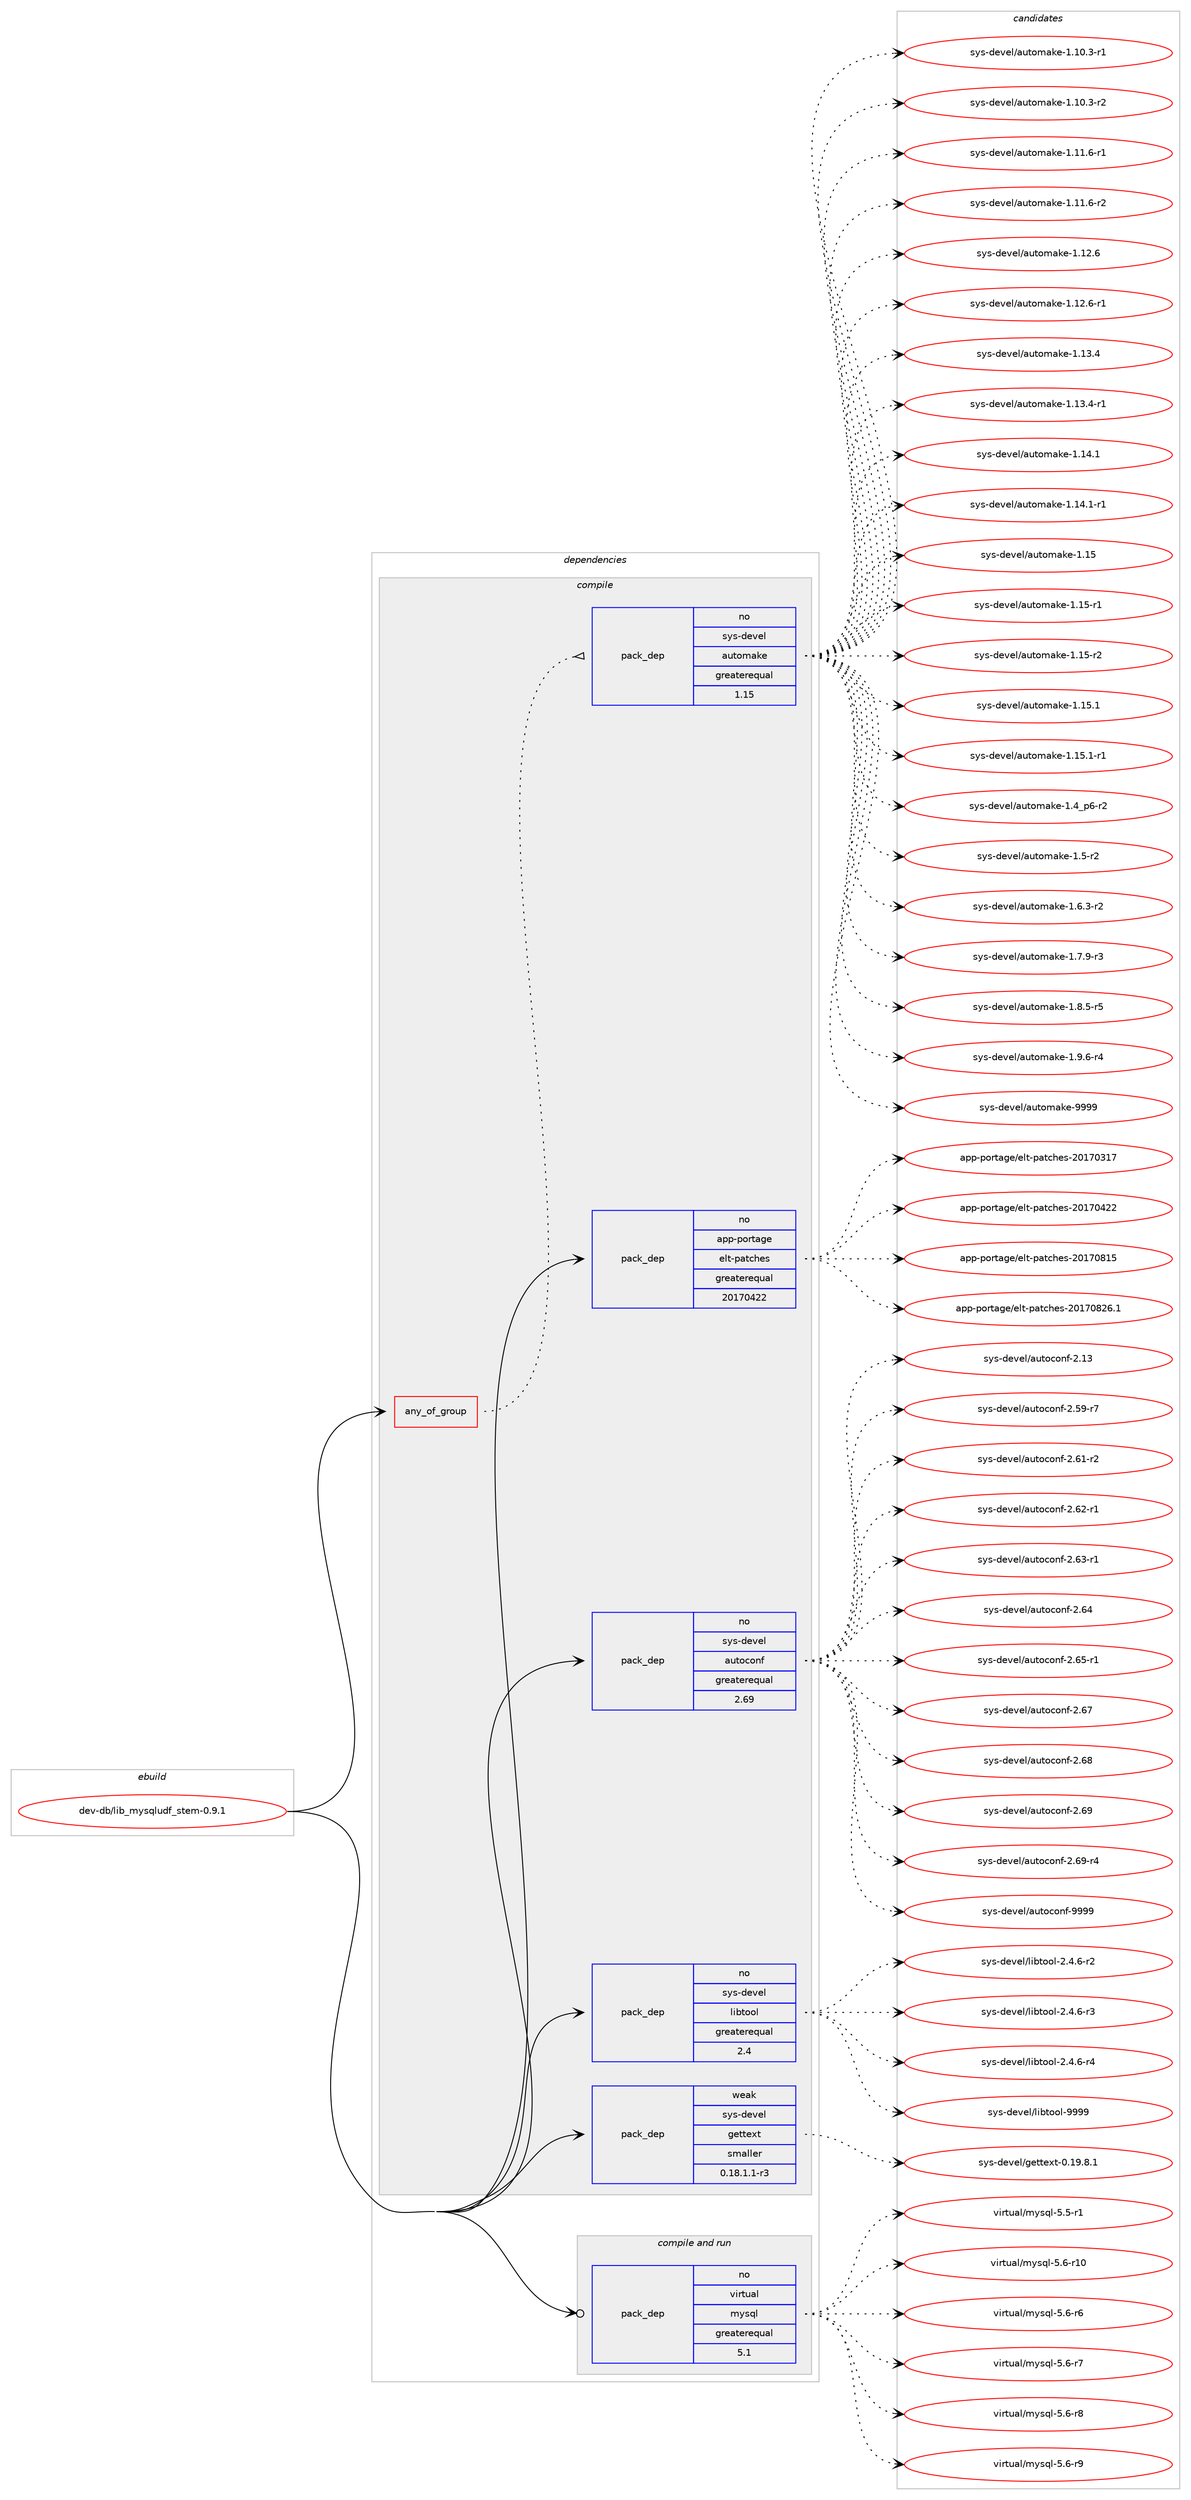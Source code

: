 digraph prolog {

# *************
# Graph options
# *************

newrank=true;
concentrate=true;
compound=true;
graph [rankdir=LR,fontname=Helvetica,fontsize=10,ranksep=1.5];#, ranksep=2.5, nodesep=0.2];
edge  [arrowhead=vee];
node  [fontname=Helvetica,fontsize=10];

# **********
# The ebuild
# **********

subgraph cluster_leftcol {
color=gray;
rank=same;
label=<<i>ebuild</i>>;
id [label="dev-db/lib_mysqludf_stem-0.9.1", color=red, width=4, href="../dev-db/lib_mysqludf_stem-0.9.1.svg"];
}

# ****************
# The dependencies
# ****************

subgraph cluster_midcol {
color=gray;
label=<<i>dependencies</i>>;
subgraph cluster_compile {
fillcolor="#eeeeee";
style=filled;
label=<<i>compile</i>>;
subgraph any1456 {
dependency66537 [label=<<TABLE BORDER="0" CELLBORDER="1" CELLSPACING="0" CELLPADDING="4"><TR><TD CELLPADDING="10">any_of_group</TD></TR></TABLE>>, shape=none, color=red];subgraph pack49093 {
dependency66538 [label=<<TABLE BORDER="0" CELLBORDER="1" CELLSPACING="0" CELLPADDING="4" WIDTH="220"><TR><TD ROWSPAN="6" CELLPADDING="30">pack_dep</TD></TR><TR><TD WIDTH="110">no</TD></TR><TR><TD>sys-devel</TD></TR><TR><TD>automake</TD></TR><TR><TD>greaterequal</TD></TR><TR><TD>1.15</TD></TR></TABLE>>, shape=none, color=blue];
}
dependency66537:e -> dependency66538:w [weight=20,style="dotted",arrowhead="oinv"];
}
id:e -> dependency66537:w [weight=20,style="solid",arrowhead="vee"];
subgraph pack49094 {
dependency66539 [label=<<TABLE BORDER="0" CELLBORDER="1" CELLSPACING="0" CELLPADDING="4" WIDTH="220"><TR><TD ROWSPAN="6" CELLPADDING="30">pack_dep</TD></TR><TR><TD WIDTH="110">no</TD></TR><TR><TD>app-portage</TD></TR><TR><TD>elt-patches</TD></TR><TR><TD>greaterequal</TD></TR><TR><TD>20170422</TD></TR></TABLE>>, shape=none, color=blue];
}
id:e -> dependency66539:w [weight=20,style="solid",arrowhead="vee"];
subgraph pack49095 {
dependency66540 [label=<<TABLE BORDER="0" CELLBORDER="1" CELLSPACING="0" CELLPADDING="4" WIDTH="220"><TR><TD ROWSPAN="6" CELLPADDING="30">pack_dep</TD></TR><TR><TD WIDTH="110">no</TD></TR><TR><TD>sys-devel</TD></TR><TR><TD>autoconf</TD></TR><TR><TD>greaterequal</TD></TR><TR><TD>2.69</TD></TR></TABLE>>, shape=none, color=blue];
}
id:e -> dependency66540:w [weight=20,style="solid",arrowhead="vee"];
subgraph pack49096 {
dependency66541 [label=<<TABLE BORDER="0" CELLBORDER="1" CELLSPACING="0" CELLPADDING="4" WIDTH="220"><TR><TD ROWSPAN="6" CELLPADDING="30">pack_dep</TD></TR><TR><TD WIDTH="110">no</TD></TR><TR><TD>sys-devel</TD></TR><TR><TD>libtool</TD></TR><TR><TD>greaterequal</TD></TR><TR><TD>2.4</TD></TR></TABLE>>, shape=none, color=blue];
}
id:e -> dependency66541:w [weight=20,style="solid",arrowhead="vee"];
subgraph pack49097 {
dependency66542 [label=<<TABLE BORDER="0" CELLBORDER="1" CELLSPACING="0" CELLPADDING="4" WIDTH="220"><TR><TD ROWSPAN="6" CELLPADDING="30">pack_dep</TD></TR><TR><TD WIDTH="110">weak</TD></TR><TR><TD>sys-devel</TD></TR><TR><TD>gettext</TD></TR><TR><TD>smaller</TD></TR><TR><TD>0.18.1.1-r3</TD></TR></TABLE>>, shape=none, color=blue];
}
id:e -> dependency66542:w [weight=20,style="solid",arrowhead="vee"];
}
subgraph cluster_compileandrun {
fillcolor="#eeeeee";
style=filled;
label=<<i>compile and run</i>>;
subgraph pack49098 {
dependency66543 [label=<<TABLE BORDER="0" CELLBORDER="1" CELLSPACING="0" CELLPADDING="4" WIDTH="220"><TR><TD ROWSPAN="6" CELLPADDING="30">pack_dep</TD></TR><TR><TD WIDTH="110">no</TD></TR><TR><TD>virtual</TD></TR><TR><TD>mysql</TD></TR><TR><TD>greaterequal</TD></TR><TR><TD>5.1</TD></TR></TABLE>>, shape=none, color=blue];
}
id:e -> dependency66543:w [weight=20,style="solid",arrowhead="odotvee"];
}
subgraph cluster_run {
fillcolor="#eeeeee";
style=filled;
label=<<i>run</i>>;
}
}

# **************
# The candidates
# **************

subgraph cluster_choices {
rank=same;
color=gray;
label=<<i>candidates</i>>;

subgraph choice49093 {
color=black;
nodesep=1;
choice11512111545100101118101108479711711611110997107101454946494846514511449 [label="sys-devel/automake-1.10.3-r1", color=red, width=4,href="../sys-devel/automake-1.10.3-r1.svg"];
choice11512111545100101118101108479711711611110997107101454946494846514511450 [label="sys-devel/automake-1.10.3-r2", color=red, width=4,href="../sys-devel/automake-1.10.3-r2.svg"];
choice11512111545100101118101108479711711611110997107101454946494946544511449 [label="sys-devel/automake-1.11.6-r1", color=red, width=4,href="../sys-devel/automake-1.11.6-r1.svg"];
choice11512111545100101118101108479711711611110997107101454946494946544511450 [label="sys-devel/automake-1.11.6-r2", color=red, width=4,href="../sys-devel/automake-1.11.6-r2.svg"];
choice1151211154510010111810110847971171161111099710710145494649504654 [label="sys-devel/automake-1.12.6", color=red, width=4,href="../sys-devel/automake-1.12.6.svg"];
choice11512111545100101118101108479711711611110997107101454946495046544511449 [label="sys-devel/automake-1.12.6-r1", color=red, width=4,href="../sys-devel/automake-1.12.6-r1.svg"];
choice1151211154510010111810110847971171161111099710710145494649514652 [label="sys-devel/automake-1.13.4", color=red, width=4,href="../sys-devel/automake-1.13.4.svg"];
choice11512111545100101118101108479711711611110997107101454946495146524511449 [label="sys-devel/automake-1.13.4-r1", color=red, width=4,href="../sys-devel/automake-1.13.4-r1.svg"];
choice1151211154510010111810110847971171161111099710710145494649524649 [label="sys-devel/automake-1.14.1", color=red, width=4,href="../sys-devel/automake-1.14.1.svg"];
choice11512111545100101118101108479711711611110997107101454946495246494511449 [label="sys-devel/automake-1.14.1-r1", color=red, width=4,href="../sys-devel/automake-1.14.1-r1.svg"];
choice115121115451001011181011084797117116111109971071014549464953 [label="sys-devel/automake-1.15", color=red, width=4,href="../sys-devel/automake-1.15.svg"];
choice1151211154510010111810110847971171161111099710710145494649534511449 [label="sys-devel/automake-1.15-r1", color=red, width=4,href="../sys-devel/automake-1.15-r1.svg"];
choice1151211154510010111810110847971171161111099710710145494649534511450 [label="sys-devel/automake-1.15-r2", color=red, width=4,href="../sys-devel/automake-1.15-r2.svg"];
choice1151211154510010111810110847971171161111099710710145494649534649 [label="sys-devel/automake-1.15.1", color=red, width=4,href="../sys-devel/automake-1.15.1.svg"];
choice11512111545100101118101108479711711611110997107101454946495346494511449 [label="sys-devel/automake-1.15.1-r1", color=red, width=4,href="../sys-devel/automake-1.15.1-r1.svg"];
choice115121115451001011181011084797117116111109971071014549465295112544511450 [label="sys-devel/automake-1.4_p6-r2", color=red, width=4,href="../sys-devel/automake-1.4_p6-r2.svg"];
choice11512111545100101118101108479711711611110997107101454946534511450 [label="sys-devel/automake-1.5-r2", color=red, width=4,href="../sys-devel/automake-1.5-r2.svg"];
choice115121115451001011181011084797117116111109971071014549465446514511450 [label="sys-devel/automake-1.6.3-r2", color=red, width=4,href="../sys-devel/automake-1.6.3-r2.svg"];
choice115121115451001011181011084797117116111109971071014549465546574511451 [label="sys-devel/automake-1.7.9-r3", color=red, width=4,href="../sys-devel/automake-1.7.9-r3.svg"];
choice115121115451001011181011084797117116111109971071014549465646534511453 [label="sys-devel/automake-1.8.5-r5", color=red, width=4,href="../sys-devel/automake-1.8.5-r5.svg"];
choice115121115451001011181011084797117116111109971071014549465746544511452 [label="sys-devel/automake-1.9.6-r4", color=red, width=4,href="../sys-devel/automake-1.9.6-r4.svg"];
choice115121115451001011181011084797117116111109971071014557575757 [label="sys-devel/automake-9999", color=red, width=4,href="../sys-devel/automake-9999.svg"];
dependency66538:e -> choice11512111545100101118101108479711711611110997107101454946494846514511449:w [style=dotted,weight="100"];
dependency66538:e -> choice11512111545100101118101108479711711611110997107101454946494846514511450:w [style=dotted,weight="100"];
dependency66538:e -> choice11512111545100101118101108479711711611110997107101454946494946544511449:w [style=dotted,weight="100"];
dependency66538:e -> choice11512111545100101118101108479711711611110997107101454946494946544511450:w [style=dotted,weight="100"];
dependency66538:e -> choice1151211154510010111810110847971171161111099710710145494649504654:w [style=dotted,weight="100"];
dependency66538:e -> choice11512111545100101118101108479711711611110997107101454946495046544511449:w [style=dotted,weight="100"];
dependency66538:e -> choice1151211154510010111810110847971171161111099710710145494649514652:w [style=dotted,weight="100"];
dependency66538:e -> choice11512111545100101118101108479711711611110997107101454946495146524511449:w [style=dotted,weight="100"];
dependency66538:e -> choice1151211154510010111810110847971171161111099710710145494649524649:w [style=dotted,weight="100"];
dependency66538:e -> choice11512111545100101118101108479711711611110997107101454946495246494511449:w [style=dotted,weight="100"];
dependency66538:e -> choice115121115451001011181011084797117116111109971071014549464953:w [style=dotted,weight="100"];
dependency66538:e -> choice1151211154510010111810110847971171161111099710710145494649534511449:w [style=dotted,weight="100"];
dependency66538:e -> choice1151211154510010111810110847971171161111099710710145494649534511450:w [style=dotted,weight="100"];
dependency66538:e -> choice1151211154510010111810110847971171161111099710710145494649534649:w [style=dotted,weight="100"];
dependency66538:e -> choice11512111545100101118101108479711711611110997107101454946495346494511449:w [style=dotted,weight="100"];
dependency66538:e -> choice115121115451001011181011084797117116111109971071014549465295112544511450:w [style=dotted,weight="100"];
dependency66538:e -> choice11512111545100101118101108479711711611110997107101454946534511450:w [style=dotted,weight="100"];
dependency66538:e -> choice115121115451001011181011084797117116111109971071014549465446514511450:w [style=dotted,weight="100"];
dependency66538:e -> choice115121115451001011181011084797117116111109971071014549465546574511451:w [style=dotted,weight="100"];
dependency66538:e -> choice115121115451001011181011084797117116111109971071014549465646534511453:w [style=dotted,weight="100"];
dependency66538:e -> choice115121115451001011181011084797117116111109971071014549465746544511452:w [style=dotted,weight="100"];
dependency66538:e -> choice115121115451001011181011084797117116111109971071014557575757:w [style=dotted,weight="100"];
}
subgraph choice49094 {
color=black;
nodesep=1;
choice97112112451121111141169710310147101108116451129711699104101115455048495548514955 [label="app-portage/elt-patches-20170317", color=red, width=4,href="../app-portage/elt-patches-20170317.svg"];
choice97112112451121111141169710310147101108116451129711699104101115455048495548525050 [label="app-portage/elt-patches-20170422", color=red, width=4,href="../app-portage/elt-patches-20170422.svg"];
choice97112112451121111141169710310147101108116451129711699104101115455048495548564953 [label="app-portage/elt-patches-20170815", color=red, width=4,href="../app-portage/elt-patches-20170815.svg"];
choice971121124511211111411697103101471011081164511297116991041011154550484955485650544649 [label="app-portage/elt-patches-20170826.1", color=red, width=4,href="../app-portage/elt-patches-20170826.1.svg"];
dependency66539:e -> choice97112112451121111141169710310147101108116451129711699104101115455048495548514955:w [style=dotted,weight="100"];
dependency66539:e -> choice97112112451121111141169710310147101108116451129711699104101115455048495548525050:w [style=dotted,weight="100"];
dependency66539:e -> choice97112112451121111141169710310147101108116451129711699104101115455048495548564953:w [style=dotted,weight="100"];
dependency66539:e -> choice971121124511211111411697103101471011081164511297116991041011154550484955485650544649:w [style=dotted,weight="100"];
}
subgraph choice49095 {
color=black;
nodesep=1;
choice115121115451001011181011084797117116111991111101024550464951 [label="sys-devel/autoconf-2.13", color=red, width=4,href="../sys-devel/autoconf-2.13.svg"];
choice1151211154510010111810110847971171161119911111010245504653574511455 [label="sys-devel/autoconf-2.59-r7", color=red, width=4,href="../sys-devel/autoconf-2.59-r7.svg"];
choice1151211154510010111810110847971171161119911111010245504654494511450 [label="sys-devel/autoconf-2.61-r2", color=red, width=4,href="../sys-devel/autoconf-2.61-r2.svg"];
choice1151211154510010111810110847971171161119911111010245504654504511449 [label="sys-devel/autoconf-2.62-r1", color=red, width=4,href="../sys-devel/autoconf-2.62-r1.svg"];
choice1151211154510010111810110847971171161119911111010245504654514511449 [label="sys-devel/autoconf-2.63-r1", color=red, width=4,href="../sys-devel/autoconf-2.63-r1.svg"];
choice115121115451001011181011084797117116111991111101024550465452 [label="sys-devel/autoconf-2.64", color=red, width=4,href="../sys-devel/autoconf-2.64.svg"];
choice1151211154510010111810110847971171161119911111010245504654534511449 [label="sys-devel/autoconf-2.65-r1", color=red, width=4,href="../sys-devel/autoconf-2.65-r1.svg"];
choice115121115451001011181011084797117116111991111101024550465455 [label="sys-devel/autoconf-2.67", color=red, width=4,href="../sys-devel/autoconf-2.67.svg"];
choice115121115451001011181011084797117116111991111101024550465456 [label="sys-devel/autoconf-2.68", color=red, width=4,href="../sys-devel/autoconf-2.68.svg"];
choice115121115451001011181011084797117116111991111101024550465457 [label="sys-devel/autoconf-2.69", color=red, width=4,href="../sys-devel/autoconf-2.69.svg"];
choice1151211154510010111810110847971171161119911111010245504654574511452 [label="sys-devel/autoconf-2.69-r4", color=red, width=4,href="../sys-devel/autoconf-2.69-r4.svg"];
choice115121115451001011181011084797117116111991111101024557575757 [label="sys-devel/autoconf-9999", color=red, width=4,href="../sys-devel/autoconf-9999.svg"];
dependency66540:e -> choice115121115451001011181011084797117116111991111101024550464951:w [style=dotted,weight="100"];
dependency66540:e -> choice1151211154510010111810110847971171161119911111010245504653574511455:w [style=dotted,weight="100"];
dependency66540:e -> choice1151211154510010111810110847971171161119911111010245504654494511450:w [style=dotted,weight="100"];
dependency66540:e -> choice1151211154510010111810110847971171161119911111010245504654504511449:w [style=dotted,weight="100"];
dependency66540:e -> choice1151211154510010111810110847971171161119911111010245504654514511449:w [style=dotted,weight="100"];
dependency66540:e -> choice115121115451001011181011084797117116111991111101024550465452:w [style=dotted,weight="100"];
dependency66540:e -> choice1151211154510010111810110847971171161119911111010245504654534511449:w [style=dotted,weight="100"];
dependency66540:e -> choice115121115451001011181011084797117116111991111101024550465455:w [style=dotted,weight="100"];
dependency66540:e -> choice115121115451001011181011084797117116111991111101024550465456:w [style=dotted,weight="100"];
dependency66540:e -> choice115121115451001011181011084797117116111991111101024550465457:w [style=dotted,weight="100"];
dependency66540:e -> choice1151211154510010111810110847971171161119911111010245504654574511452:w [style=dotted,weight="100"];
dependency66540:e -> choice115121115451001011181011084797117116111991111101024557575757:w [style=dotted,weight="100"];
}
subgraph choice49096 {
color=black;
nodesep=1;
choice1151211154510010111810110847108105981161111111084550465246544511450 [label="sys-devel/libtool-2.4.6-r2", color=red, width=4,href="../sys-devel/libtool-2.4.6-r2.svg"];
choice1151211154510010111810110847108105981161111111084550465246544511451 [label="sys-devel/libtool-2.4.6-r3", color=red, width=4,href="../sys-devel/libtool-2.4.6-r3.svg"];
choice1151211154510010111810110847108105981161111111084550465246544511452 [label="sys-devel/libtool-2.4.6-r4", color=red, width=4,href="../sys-devel/libtool-2.4.6-r4.svg"];
choice1151211154510010111810110847108105981161111111084557575757 [label="sys-devel/libtool-9999", color=red, width=4,href="../sys-devel/libtool-9999.svg"];
dependency66541:e -> choice1151211154510010111810110847108105981161111111084550465246544511450:w [style=dotted,weight="100"];
dependency66541:e -> choice1151211154510010111810110847108105981161111111084550465246544511451:w [style=dotted,weight="100"];
dependency66541:e -> choice1151211154510010111810110847108105981161111111084550465246544511452:w [style=dotted,weight="100"];
dependency66541:e -> choice1151211154510010111810110847108105981161111111084557575757:w [style=dotted,weight="100"];
}
subgraph choice49097 {
color=black;
nodesep=1;
choice1151211154510010111810110847103101116116101120116454846495746564649 [label="sys-devel/gettext-0.19.8.1", color=red, width=4,href="../sys-devel/gettext-0.19.8.1.svg"];
dependency66542:e -> choice1151211154510010111810110847103101116116101120116454846495746564649:w [style=dotted,weight="100"];
}
subgraph choice49098 {
color=black;
nodesep=1;
choice1181051141161179710847109121115113108455346534511449 [label="virtual/mysql-5.5-r1", color=red, width=4,href="../virtual/mysql-5.5-r1.svg"];
choice118105114116117971084710912111511310845534654451144948 [label="virtual/mysql-5.6-r10", color=red, width=4,href="../virtual/mysql-5.6-r10.svg"];
choice1181051141161179710847109121115113108455346544511454 [label="virtual/mysql-5.6-r6", color=red, width=4,href="../virtual/mysql-5.6-r6.svg"];
choice1181051141161179710847109121115113108455346544511455 [label="virtual/mysql-5.6-r7", color=red, width=4,href="../virtual/mysql-5.6-r7.svg"];
choice1181051141161179710847109121115113108455346544511456 [label="virtual/mysql-5.6-r8", color=red, width=4,href="../virtual/mysql-5.6-r8.svg"];
choice1181051141161179710847109121115113108455346544511457 [label="virtual/mysql-5.6-r9", color=red, width=4,href="../virtual/mysql-5.6-r9.svg"];
dependency66543:e -> choice1181051141161179710847109121115113108455346534511449:w [style=dotted,weight="100"];
dependency66543:e -> choice118105114116117971084710912111511310845534654451144948:w [style=dotted,weight="100"];
dependency66543:e -> choice1181051141161179710847109121115113108455346544511454:w [style=dotted,weight="100"];
dependency66543:e -> choice1181051141161179710847109121115113108455346544511455:w [style=dotted,weight="100"];
dependency66543:e -> choice1181051141161179710847109121115113108455346544511456:w [style=dotted,weight="100"];
dependency66543:e -> choice1181051141161179710847109121115113108455346544511457:w [style=dotted,weight="100"];
}
}

}
